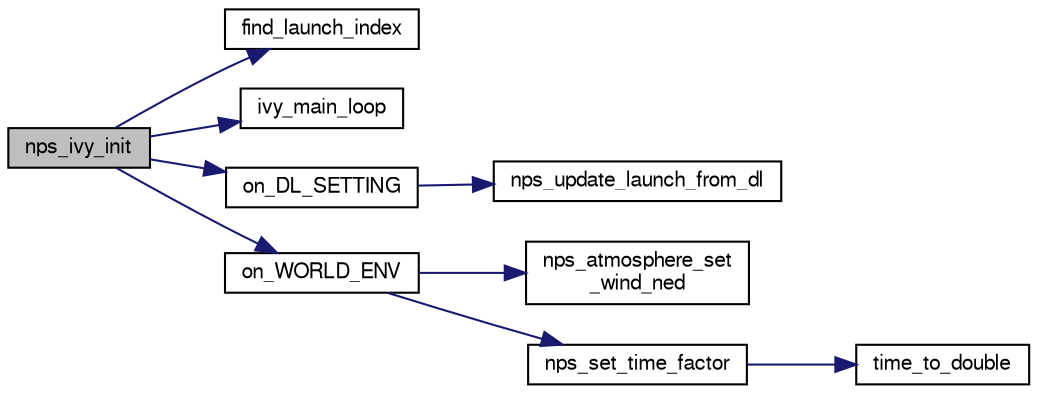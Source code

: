 digraph "nps_ivy_init"
{
  edge [fontname="FreeSans",fontsize="10",labelfontname="FreeSans",labelfontsize="10"];
  node [fontname="FreeSans",fontsize="10",shape=record];
  rankdir="LR";
  Node1 [label="nps_ivy_init",height=0.2,width=0.4,color="black", fillcolor="grey75", style="filled", fontcolor="black"];
  Node1 -> Node2 [color="midnightblue",fontsize="10",style="solid",fontname="FreeSans"];
  Node2 [label="find_launch_index",height=0.2,width=0.4,color="black", fillcolor="white", style="filled",URL="$nps__ivy_8c.html#afe0a82c5531d5f159086131c63ac6396"];
  Node1 -> Node3 [color="midnightblue",fontsize="10",style="solid",fontname="FreeSans"];
  Node3 [label="ivy_main_loop",height=0.2,width=0.4,color="black", fillcolor="white", style="filled",URL="$nps__ivy_8c.html#a05946b01bf6575d2b2eb5ab7d849382e"];
  Node1 -> Node4 [color="midnightblue",fontsize="10",style="solid",fontname="FreeSans"];
  Node4 [label="on_DL_SETTING",height=0.2,width=0.4,color="black", fillcolor="white", style="filled",URL="$nps__ivy_8c.html#a2bc82ff9c2b6dbda0c4553d05f471632"];
  Node4 -> Node5 [color="midnightblue",fontsize="10",style="solid",fontname="FreeSans"];
  Node5 [label="nps_update_launch_from_dl",height=0.2,width=0.4,color="black", fillcolor="white", style="filled",URL="$nps__main_8h.html#a7b57614ebc6bd40f0f1b7cb2d2aed72f"];
  Node1 -> Node6 [color="midnightblue",fontsize="10",style="solid",fontname="FreeSans"];
  Node6 [label="on_WORLD_ENV",height=0.2,width=0.4,color="black", fillcolor="white", style="filled",URL="$nps__ivy_8c.html#a69dbbcc3e5bb4ed999b59191bc1a348f"];
  Node6 -> Node7 [color="midnightblue",fontsize="10",style="solid",fontname="FreeSans"];
  Node7 [label="nps_atmosphere_set\l_wind_ned",height=0.2,width=0.4,color="black", fillcolor="white", style="filled",URL="$nps__atmosphere_8c.html#a0c302a2aca854b5dbc792b93decc0fb2"];
  Node6 -> Node8 [color="midnightblue",fontsize="10",style="solid",fontname="FreeSans"];
  Node8 [label="nps_set_time_factor",height=0.2,width=0.4,color="black", fillcolor="white", style="filled",URL="$nps__main_8h.html#aba7e0d2ae8c72632537ff335da67e19d"];
  Node8 -> Node9 [color="midnightblue",fontsize="10",style="solid",fontname="FreeSans"];
  Node9 [label="time_to_double",height=0.2,width=0.4,color="black", fillcolor="white", style="filled",URL="$nps__main__common_8c.html#abde7f979f8df9c8db19de17ab6498ec2"];
}
